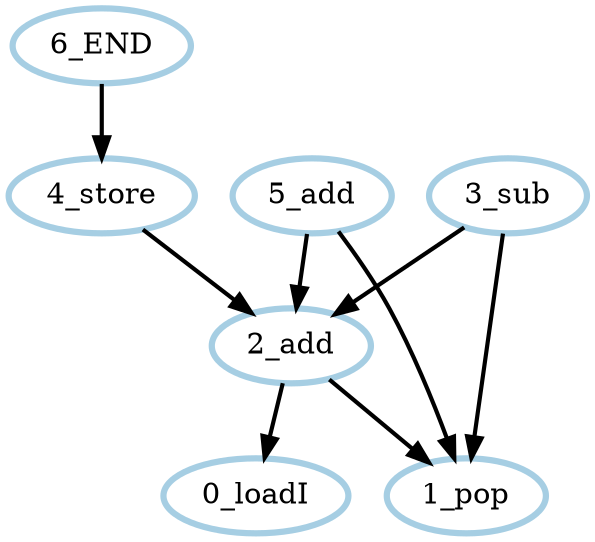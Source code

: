 digraph G {
    0 [penwidth=3,label="0_loadI",color=1, colorscheme=paired12] 
    1 [penwidth=3,label="1_pop",color=1, colorscheme=paired12] 
    2 [penwidth=3,label="2_add",color=1, colorscheme=paired12] 
    3 [penwidth=3,label="3_sub",color=1, colorscheme=paired12] 
    4 [penwidth=3,label="4_store",color=1, colorscheme=paired12] 
    5 [penwidth=3,label="5_add",color=1, colorscheme=paired12] 
    6 [penwidth=3,label="6_END",color=1, colorscheme=paired12] 

    2->0 [penwidth=2] 
    2->1 [penwidth=2] 
    3->1 [penwidth=2] 
    3->2 [penwidth=2] 
    4->2 [penwidth=2] 
    5->1 [penwidth=2] 
    5->2 [penwidth=2] 
    6->4 [penwidth=2] 
}